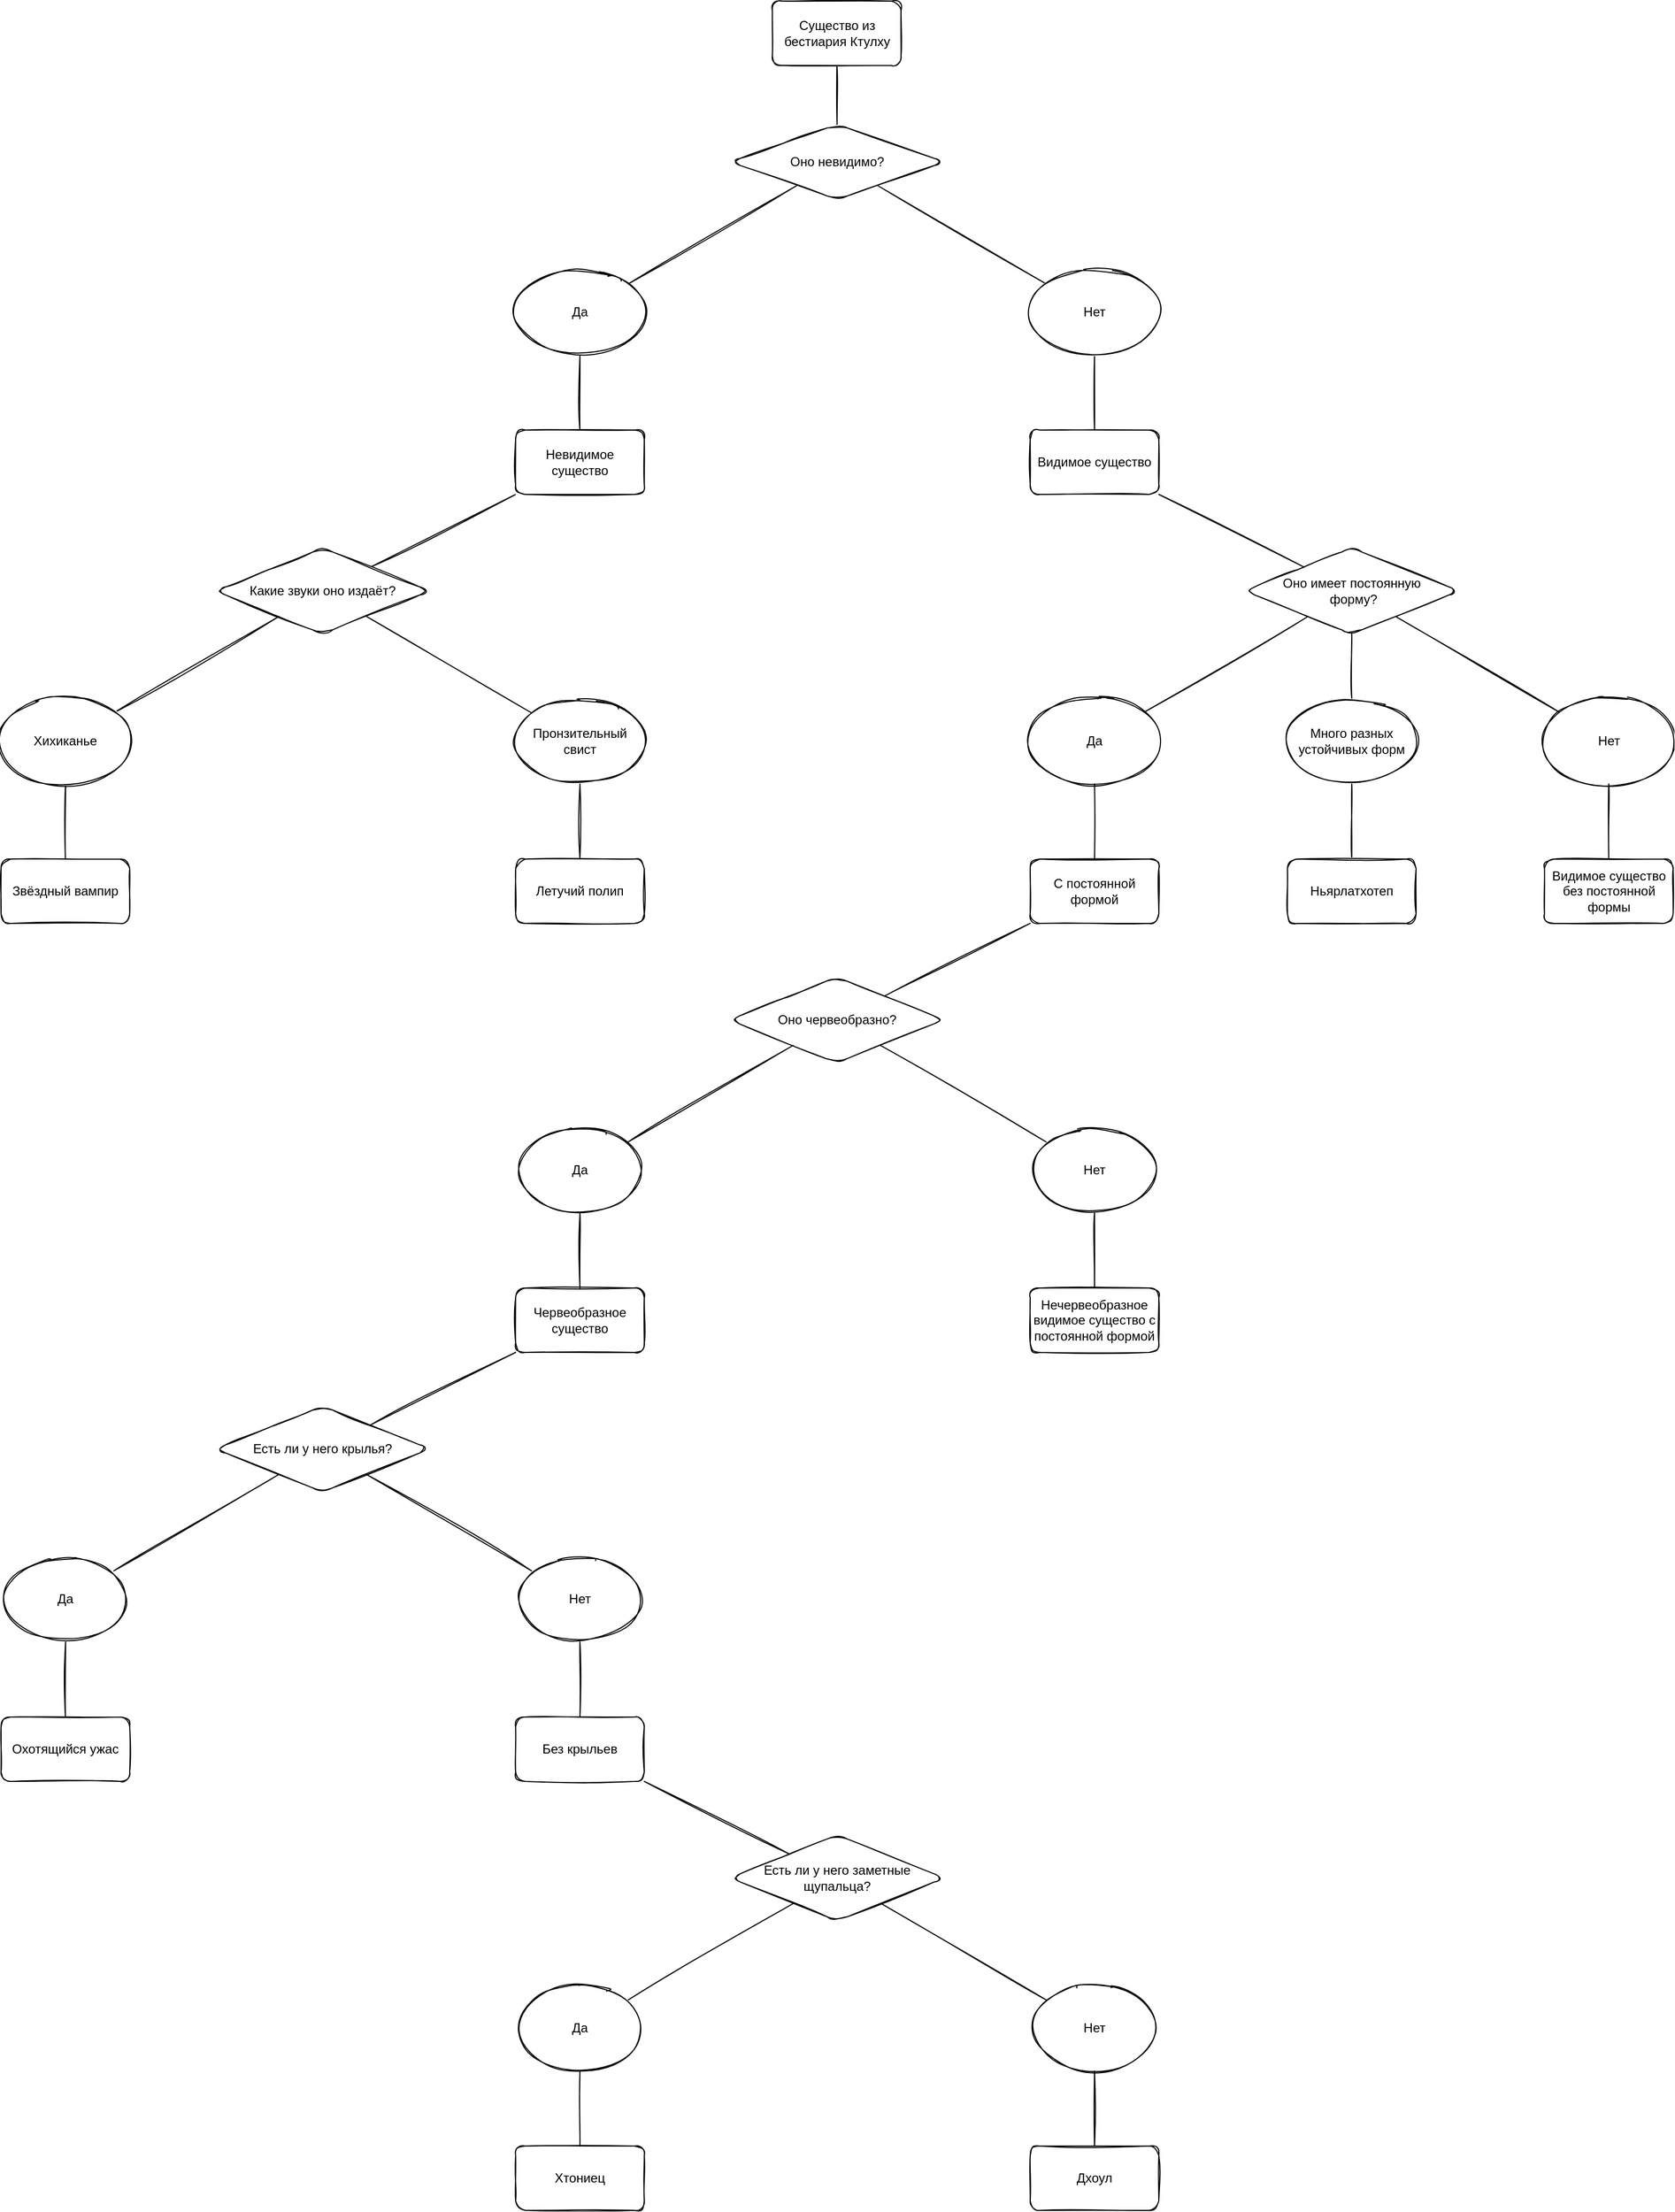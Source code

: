 <mxfile version="13.9.9" type="device" pages="2"><diagram id="ir5N05_NRoXjfCsyOccD" name="ru"><mxGraphModel dx="2377" dy="862" grid="1" gridSize="10" guides="1" tooltips="1" connect="1" arrows="1" fold="1" page="1" pageScale="1" pageWidth="827" pageHeight="1169" math="0" shadow="0"><root><mxCell id="0"/><mxCell id="1" parent="0"/><mxCell id="j6p2XU-6xq6BMw3qKDsm-11" value="" style="orthogonalLoop=1;jettySize=auto;html=1;endArrow=none;endFill=0;jumpSize=6;endSize=6;startSize=6;sketch=1;" parent="1" source="j6p2XU-6xq6BMw3qKDsm-4" target="j6p2XU-6xq6BMw3qKDsm-10" edge="1"><mxGeometry relative="1" as="geometry"/></mxCell><mxCell id="j6p2XU-6xq6BMw3qKDsm-15" value="" style="orthogonalLoop=1;jettySize=auto;html=1;endArrow=none;endFill=0;sketch=1;" parent="1" source="j6p2XU-6xq6BMw3qKDsm-4" target="j6p2XU-6xq6BMw3qKDsm-14" edge="1"><mxGeometry relative="1" as="geometry"/></mxCell><mxCell id="j6p2XU-6xq6BMw3qKDsm-4" value="Оно невидимо?" style="rhombus;whiteSpace=wrap;html=1;rounded=1;sketch=1;" parent="1" vertex="1"><mxGeometry x="360" y="265" width="200" height="70" as="geometry"/></mxCell><mxCell id="j6p2XU-6xq6BMw3qKDsm-19" value="" style="orthogonalLoop=1;jettySize=auto;html=1;endArrow=none;endFill=0;sketch=1;" parent="1" source="I9raI9q_Km32eW95HZxO-4" target="j6p2XU-6xq6BMw3qKDsm-18" edge="1"><mxGeometry relative="1" as="geometry"/></mxCell><mxCell id="j6p2XU-6xq6BMw3qKDsm-10" value="Да" style="ellipse;whiteSpace=wrap;html=1;rounded=1;sketch=1;" parent="1" vertex="1"><mxGeometry x="160" y="400" width="120" height="80" as="geometry"/></mxCell><mxCell id="j6p2XU-6xq6BMw3qKDsm-33" value="" style="orthogonalLoop=1;jettySize=auto;html=1;endArrow=none;endFill=0;sketch=1;" parent="1" source="j6p2XU-6xq6BMw3qKDsm-14" target="I9raI9q_Km32eW95HZxO-5" edge="1"><mxGeometry relative="1" as="geometry"/></mxCell><mxCell id="j6p2XU-6xq6BMw3qKDsm-14" value="Нет" style="ellipse;whiteSpace=wrap;html=1;rounded=1;sketch=1;" parent="1" vertex="1"><mxGeometry x="640" y="400" width="120" height="80" as="geometry"/></mxCell><mxCell id="j6p2XU-6xq6BMw3qKDsm-21" value="" style="orthogonalLoop=1;jettySize=auto;html=1;endArrow=none;endFill=0;sketch=1;" parent="1" source="j6p2XU-6xq6BMw3qKDsm-18" target="j6p2XU-6xq6BMw3qKDsm-20" edge="1"><mxGeometry relative="1" as="geometry"/></mxCell><mxCell id="j6p2XU-6xq6BMw3qKDsm-25" value="" style="orthogonalLoop=1;jettySize=auto;html=1;endArrow=none;endFill=0;sketch=1;" parent="1" source="j6p2XU-6xq6BMw3qKDsm-18" target="j6p2XU-6xq6BMw3qKDsm-24" edge="1"><mxGeometry relative="1" as="geometry"/></mxCell><mxCell id="j6p2XU-6xq6BMw3qKDsm-18" value="Какие звуки оно издаёт?" style="rhombus;whiteSpace=wrap;html=1;rounded=1;sketch=1;" parent="1" vertex="1"><mxGeometry x="-120" y="660" width="200" height="80" as="geometry"/></mxCell><mxCell id="j6p2XU-6xq6BMw3qKDsm-23" value="" style="orthogonalLoop=1;jettySize=auto;html=1;endArrow=none;endFill=0;sketch=1;" parent="1" source="j6p2XU-6xq6BMw3qKDsm-20" target="j6p2XU-6xq6BMw3qKDsm-22" edge="1"><mxGeometry relative="1" as="geometry"/></mxCell><mxCell id="j6p2XU-6xq6BMw3qKDsm-20" value="Хихиканье" style="ellipse;whiteSpace=wrap;html=1;rounded=1;sketch=1;" parent="1" vertex="1"><mxGeometry x="-320" y="800" width="120" height="80" as="geometry"/></mxCell><mxCell id="j6p2XU-6xq6BMw3qKDsm-22" value="Звёздный вампир" style="whiteSpace=wrap;html=1;rounded=1;sketch=1;" parent="1" vertex="1"><mxGeometry x="-320" y="950" width="120" height="60" as="geometry"/></mxCell><mxCell id="j6p2XU-6xq6BMw3qKDsm-27" value="" style="orthogonalLoop=1;jettySize=auto;html=1;endArrow=none;endFill=0;sketch=1;" parent="1" source="j6p2XU-6xq6BMw3qKDsm-24" target="j6p2XU-6xq6BMw3qKDsm-26" edge="1"><mxGeometry relative="1" as="geometry"/></mxCell><mxCell id="j6p2XU-6xq6BMw3qKDsm-24" value="Пронзительный свист" style="ellipse;whiteSpace=wrap;html=1;rounded=1;sketch=1;" parent="1" vertex="1"><mxGeometry x="160" y="800" width="120" height="80" as="geometry"/></mxCell><mxCell id="j6p2XU-6xq6BMw3qKDsm-26" value="Летучий полип" style="whiteSpace=wrap;html=1;rounded=1;sketch=1;" parent="1" vertex="1"><mxGeometry x="160" y="950" width="120" height="60" as="geometry"/></mxCell><mxCell id="j6p2XU-6xq6BMw3qKDsm-35" value="" style="orthogonalLoop=1;jettySize=auto;html=1;endArrow=none;endFill=0;sketch=1;" parent="1" source="j6p2XU-6xq6BMw3qKDsm-32" target="j6p2XU-6xq6BMw3qKDsm-34" edge="1"><mxGeometry relative="1" as="geometry"/></mxCell><mxCell id="j6p2XU-6xq6BMw3qKDsm-38" style="orthogonalLoop=1;jettySize=auto;html=1;endArrow=none;endFill=0;sketch=1;" parent="1" source="j6p2XU-6xq6BMw3qKDsm-32" target="j6p2XU-6xq6BMw3qKDsm-36" edge="1"><mxGeometry relative="1" as="geometry"/></mxCell><mxCell id="j6p2XU-6xq6BMw3qKDsm-39" style="orthogonalLoop=1;jettySize=auto;html=1;endArrow=none;endFill=0;sketch=1;" parent="1" source="j6p2XU-6xq6BMw3qKDsm-32" target="j6p2XU-6xq6BMw3qKDsm-37" edge="1"><mxGeometry relative="1" as="geometry"/></mxCell><mxCell id="j6p2XU-6xq6BMw3qKDsm-32" value="Оно имеет постоянную&lt;br&gt;&amp;nbsp;форму?" style="rhombus;whiteSpace=wrap;html=1;rounded=1;sketch=1;" parent="1" vertex="1"><mxGeometry x="840" y="660" width="200" height="80" as="geometry"/></mxCell><mxCell id="j6p2XU-6xq6BMw3qKDsm-34" value="Да" style="ellipse;whiteSpace=wrap;html=1;rounded=1;sketch=1;" parent="1" vertex="1"><mxGeometry x="640" y="800" width="120" height="80" as="geometry"/></mxCell><mxCell id="j6p2XU-6xq6BMw3qKDsm-36" value="Нет" style="ellipse;whiteSpace=wrap;html=1;rounded=1;sketch=1;" parent="1" vertex="1"><mxGeometry x="1119.75" y="800" width="120" height="80" as="geometry"/></mxCell><mxCell id="j6p2XU-6xq6BMw3qKDsm-42" value="" style="orthogonalLoop=1;jettySize=auto;html=1;endArrow=none;endFill=0;sketch=1;" parent="1" source="j6p2XU-6xq6BMw3qKDsm-37" target="j6p2XU-6xq6BMw3qKDsm-41" edge="1"><mxGeometry relative="1" as="geometry"/></mxCell><mxCell id="j6p2XU-6xq6BMw3qKDsm-37" value="Много разных устойчивых форм" style="ellipse;whiteSpace=wrap;html=1;rounded=1;sketch=1;" parent="1" vertex="1"><mxGeometry x="880" y="800" width="120" height="80" as="geometry"/></mxCell><mxCell id="j6p2XU-6xq6BMw3qKDsm-41" value="Ньярлатхотеп" style="whiteSpace=wrap;html=1;rounded=1;sketch=1;" parent="1" vertex="1"><mxGeometry x="880" y="950" width="120" height="60" as="geometry"/></mxCell><mxCell id="I9raI9q_Km32eW95HZxO-4" value="Невидимое существо" style="whiteSpace=wrap;html=1;rounded=1;sketch=1;" parent="1" vertex="1"><mxGeometry x="160" y="550" width="120" height="60" as="geometry"/></mxCell><mxCell id="I9raI9q_Km32eW95HZxO-5" value="Видимое существо" style="whiteSpace=wrap;html=1;rounded=1;sketch=1;" parent="1" vertex="1"><mxGeometry x="640" y="550" width="120" height="60" as="geometry"/></mxCell><mxCell id="I9raI9q_Km32eW95HZxO-6" value="" style="orthogonalLoop=1;jettySize=auto;html=1;endArrow=none;endFill=0;sketch=1;" parent="1" source="I9raI9q_Km32eW95HZxO-4" target="j6p2XU-6xq6BMw3qKDsm-10" edge="1"><mxGeometry relative="1" as="geometry"><mxPoint x="170" y="590" as="sourcePoint"/><mxPoint x="90" y="590" as="targetPoint"/></mxGeometry></mxCell><mxCell id="I9raI9q_Km32eW95HZxO-7" value="" style="orthogonalLoop=1;jettySize=auto;html=1;endArrow=none;endFill=0;sketch=1;" parent="1" source="I9raI9q_Km32eW95HZxO-5" target="j6p2XU-6xq6BMw3qKDsm-32" edge="1"><mxGeometry relative="1" as="geometry"><mxPoint x="710" y="490" as="sourcePoint"/><mxPoint x="710" y="560" as="targetPoint"/></mxGeometry></mxCell><mxCell id="I9raI9q_Km32eW95HZxO-8" value="Видимое существо без постоянной формы" style="whiteSpace=wrap;html=1;rounded=1;sketch=1;" parent="1" vertex="1"><mxGeometry x="1119.75" y="950" width="120" height="60" as="geometry"/></mxCell><mxCell id="I9raI9q_Km32eW95HZxO-9" value="С постоянной формой" style="whiteSpace=wrap;html=1;rounded=1;sketch=1;" parent="1" vertex="1"><mxGeometry x="640" y="950" width="120" height="60" as="geometry"/></mxCell><mxCell id="I9raI9q_Km32eW95HZxO-10" value="" style="orthogonalLoop=1;jettySize=auto;html=1;endArrow=none;endFill=0;sketch=1;" parent="1" source="j6p2XU-6xq6BMw3qKDsm-36" target="I9raI9q_Km32eW95HZxO-8" edge="1"><mxGeometry relative="1" as="geometry"><mxPoint x="950" y="890" as="sourcePoint"/><mxPoint x="950" y="960" as="targetPoint"/></mxGeometry></mxCell><mxCell id="I9raI9q_Km32eW95HZxO-11" value="" style="orthogonalLoop=1;jettySize=auto;html=1;endArrow=none;endFill=0;sketch=1;" parent="1" source="j6p2XU-6xq6BMw3qKDsm-34" target="I9raI9q_Km32eW95HZxO-9" edge="1"><mxGeometry relative="1" as="geometry"><mxPoint x="710" y="890" as="sourcePoint"/><mxPoint x="710" y="960" as="targetPoint"/></mxGeometry></mxCell><mxCell id="I9raI9q_Km32eW95HZxO-13" value="Оно червеобразно?" style="rhombus;whiteSpace=wrap;html=1;rounded=1;sketch=1;" parent="1" vertex="1"><mxGeometry x="359.5" y="1060" width="200" height="80" as="geometry"/></mxCell><mxCell id="I9raI9q_Km32eW95HZxO-15" value="" style="orthogonalLoop=1;jettySize=auto;html=1;endArrow=none;endFill=0;sketch=1;" parent="1" source="I9raI9q_Km32eW95HZxO-13" target="I9raI9q_Km32eW95HZxO-9" edge="1"><mxGeometry relative="1" as="geometry"><mxPoint x="745.31" y="1066.11" as="sourcePoint"/><mxPoint x="609.754" y="1133.888" as="targetPoint"/></mxGeometry></mxCell><mxCell id="I9raI9q_Km32eW95HZxO-16" value="Нет" style="ellipse;whiteSpace=wrap;html=1;rounded=1;sketch=1;" parent="1" vertex="1"><mxGeometry x="640" y="1200" width="120" height="80" as="geometry"/></mxCell><mxCell id="I9raI9q_Km32eW95HZxO-17" value="Да" style="ellipse;whiteSpace=wrap;html=1;rounded=1;sketch=1;" parent="1" vertex="1"><mxGeometry x="160" y="1200" width="120" height="80" as="geometry"/></mxCell><mxCell id="I9raI9q_Km32eW95HZxO-18" value="" style="orthogonalLoop=1;jettySize=auto;html=1;endArrow=none;endFill=0;sketch=1;" parent="1" source="I9raI9q_Km32eW95HZxO-17" target="I9raI9q_Km32eW95HZxO-13" edge="1"><mxGeometry relative="1" as="geometry"><mxPoint x="634.737" y="1273.877" as="sourcePoint"/><mxPoint x="499.505" y="1206.12" as="targetPoint"/></mxGeometry></mxCell><mxCell id="I9raI9q_Km32eW95HZxO-19" value="" style="orthogonalLoop=1;jettySize=auto;html=1;endArrow=none;endFill=0;sketch=1;" parent="1" source="I9raI9q_Km32eW95HZxO-16" target="I9raI9q_Km32eW95HZxO-13" edge="1"><mxGeometry relative="1" as="geometry"><mxPoint x="453.651" y="1280.001" as="sourcePoint"/><mxPoint x="299.498" y="1190.059" as="targetPoint"/></mxGeometry></mxCell><mxCell id="I9raI9q_Km32eW95HZxO-20" value="Нечервеобразное видимое существо с постоянной формой" style="whiteSpace=wrap;html=1;rounded=1;sketch=1;" parent="1" vertex="1"><mxGeometry x="640" y="1350" width="120" height="60" as="geometry"/></mxCell><mxCell id="I9raI9q_Km32eW95HZxO-21" value="Червеобразное существо" style="whiteSpace=wrap;html=1;rounded=1;sketch=1;" parent="1" vertex="1"><mxGeometry x="160" y="1350" width="120" height="60" as="geometry"/></mxCell><mxCell id="I9raI9q_Km32eW95HZxO-22" value="" style="orthogonalLoop=1;jettySize=auto;html=1;endArrow=none;endFill=0;sketch=1;" parent="1" source="I9raI9q_Km32eW95HZxO-17" target="I9raI9q_Km32eW95HZxO-21" edge="1"><mxGeometry relative="1" as="geometry"><mxPoint x="310" y="1280" as="sourcePoint"/><mxPoint x="310" y="1350" as="targetPoint"/></mxGeometry></mxCell><mxCell id="I9raI9q_Km32eW95HZxO-23" value="" style="orthogonalLoop=1;jettySize=auto;html=1;endArrow=none;endFill=0;sketch=1;" parent="1" source="I9raI9q_Km32eW95HZxO-16" target="I9raI9q_Km32eW95HZxO-20" edge="1"><mxGeometry relative="1" as="geometry"><mxPoint x="230" y="1290" as="sourcePoint"/><mxPoint x="230" y="1360" as="targetPoint"/></mxGeometry></mxCell><mxCell id="I9raI9q_Km32eW95HZxO-24" value="Есть ли у него крылья?" style="rhombus;whiteSpace=wrap;html=1;rounded=1;sketch=1;" parent="1" vertex="1"><mxGeometry x="-120" y="1460" width="200" height="80" as="geometry"/></mxCell><mxCell id="I9raI9q_Km32eW95HZxO-25" value="" style="orthogonalLoop=1;jettySize=auto;html=1;endArrow=none;endFill=0;sketch=1;" parent="1" source="I9raI9q_Km32eW95HZxO-24" target="I9raI9q_Km32eW95HZxO-21" edge="1"><mxGeometry relative="1" as="geometry"><mxPoint x="160.0" y="1539.995" as="sourcePoint"/><mxPoint x="313.802" y="1450.149" as="targetPoint"/></mxGeometry></mxCell><mxCell id="I9raI9q_Km32eW95HZxO-29" value="Да" style="ellipse;whiteSpace=wrap;html=1;rounded=1;sketch=1;" parent="1" vertex="1"><mxGeometry x="-320" y="1600" width="120" height="80" as="geometry"/></mxCell><mxCell id="I9raI9q_Km32eW95HZxO-30" value="" style="orthogonalLoop=1;jettySize=auto;html=1;endArrow=none;endFill=0;sketch=1;" parent="1" source="I9raI9q_Km32eW95HZxO-29" target="I9raI9q_Km32eW95HZxO-24" edge="1"><mxGeometry relative="1" as="geometry"><mxPoint x="-139.996" y="1657.778" as="sourcePoint"/><mxPoint x="-4.44" y="1590" as="targetPoint"/></mxGeometry></mxCell><mxCell id="I9raI9q_Km32eW95HZxO-31" value="Охотящийся ужас" style="whiteSpace=wrap;html=1;rounded=1;sketch=1;" parent="1" vertex="1"><mxGeometry x="-320" y="1750" width="120" height="60" as="geometry"/></mxCell><mxCell id="I9raI9q_Km32eW95HZxO-32" value="" style="orthogonalLoop=1;jettySize=auto;html=1;endArrow=none;endFill=0;sketch=1;" parent="1" source="I9raI9q_Km32eW95HZxO-29" target="I9raI9q_Km32eW95HZxO-31" edge="1"><mxGeometry relative="1" as="geometry"><mxPoint x="-150" y="1700" as="sourcePoint"/><mxPoint x="-150" y="1770" as="targetPoint"/></mxGeometry></mxCell><mxCell id="I9raI9q_Km32eW95HZxO-33" value="Нет" style="ellipse;whiteSpace=wrap;html=1;rounded=1;sketch=1;" parent="1" vertex="1"><mxGeometry x="160" y="1600" width="120" height="80" as="geometry"/></mxCell><mxCell id="I9raI9q_Km32eW95HZxO-34" value="" style="orthogonalLoop=1;jettySize=auto;html=1;endArrow=none;endFill=0;sketch=1;" parent="1" source="I9raI9q_Km32eW95HZxO-33" target="I9raI9q_Km32eW95HZxO-24" edge="1"><mxGeometry relative="1" as="geometry"><mxPoint x="-204.831" y="1623.671" as="sourcePoint"/><mxPoint x="-50.678" y="1533.729" as="targetPoint"/></mxGeometry></mxCell><mxCell id="I9raI9q_Km32eW95HZxO-35" value="Без крыльев" style="whiteSpace=wrap;html=1;rounded=1;sketch=1;" parent="1" vertex="1"><mxGeometry x="160" y="1750" width="120" height="60" as="geometry"/></mxCell><mxCell id="I9raI9q_Km32eW95HZxO-36" value="" style="orthogonalLoop=1;jettySize=auto;html=1;endArrow=none;endFill=0;sketch=1;" parent="1" source="I9raI9q_Km32eW95HZxO-33" target="I9raI9q_Km32eW95HZxO-35" edge="1"><mxGeometry relative="1" as="geometry"><mxPoint x="90" y="1684" as="sourcePoint"/><mxPoint x="90" y="1754" as="targetPoint"/></mxGeometry></mxCell><mxCell id="I9raI9q_Km32eW95HZxO-37" value="Есть ли у него заметные щупальца?" style="rhombus;whiteSpace=wrap;html=1;rounded=1;sketch=1;" parent="1" vertex="1"><mxGeometry x="360" y="1860" width="200" height="80" as="geometry"/></mxCell><mxCell id="I9raI9q_Km32eW95HZxO-38" value="" style="orthogonalLoop=1;jettySize=auto;html=1;endArrow=none;endFill=0;sketch=1;" parent="1" source="I9raI9q_Km32eW95HZxO-37" target="I9raI9q_Km32eW95HZxO-35" edge="1"><mxGeometry relative="1" as="geometry"><mxPoint x="484.151" y="1799.941" as="sourcePoint"/><mxPoint x="329.998" y="1709.999" as="targetPoint"/></mxGeometry></mxCell><mxCell id="I9raI9q_Km32eW95HZxO-39" value="Нет" style="ellipse;whiteSpace=wrap;html=1;rounded=1;sketch=1;" parent="1" vertex="1"><mxGeometry x="640" y="2000" width="120" height="80" as="geometry"/></mxCell><mxCell id="I9raI9q_Km32eW95HZxO-40" value="Да" style="ellipse;whiteSpace=wrap;html=1;rounded=1;sketch=1;" parent="1" vertex="1"><mxGeometry x="160" y="2000" width="120" height="80" as="geometry"/></mxCell><mxCell id="I9raI9q_Km32eW95HZxO-41" value="" style="orthogonalLoop=1;jettySize=auto;html=1;endArrow=none;endFill=0;sketch=1;" parent="1" source="I9raI9q_Km32eW95HZxO-40" target="I9raI9q_Km32eW95HZxO-37" edge="1"><mxGeometry relative="1" as="geometry"><mxPoint x="527.776" y="2107.778" as="sourcePoint"/><mxPoint x="392.22" y="2040" as="targetPoint"/></mxGeometry></mxCell><mxCell id="I9raI9q_Km32eW95HZxO-42" value="" style="orthogonalLoop=1;jettySize=auto;html=1;endArrow=none;endFill=0;sketch=1;" parent="1" source="I9raI9q_Km32eW95HZxO-39" target="I9raI9q_Km32eW95HZxO-37" edge="1"><mxGeometry relative="1" as="geometry"><mxPoint x="379.999" y="2069.941" as="sourcePoint"/><mxPoint x="534.152" y="1979.999" as="targetPoint"/></mxGeometry></mxCell><mxCell id="I9raI9q_Km32eW95HZxO-43" value="Дхоул" style="whiteSpace=wrap;html=1;rounded=1;sketch=1;" parent="1" vertex="1"><mxGeometry x="640" y="2150" width="120" height="60" as="geometry"/></mxCell><mxCell id="I9raI9q_Km32eW95HZxO-44" value="Хтониец" style="whiteSpace=wrap;html=1;rounded=1;sketch=1;" parent="1" vertex="1"><mxGeometry x="160" y="2150" width="120" height="60" as="geometry"/></mxCell><mxCell id="I9raI9q_Km32eW95HZxO-45" value="" style="orthogonalLoop=1;jettySize=auto;html=1;endArrow=none;endFill=0;sketch=1;" parent="1" source="I9raI9q_Km32eW95HZxO-44" target="I9raI9q_Km32eW95HZxO-40" edge="1"><mxGeometry relative="1" as="geometry"><mxPoint x="230" y="1690" as="sourcePoint"/><mxPoint x="230" y="1760" as="targetPoint"/></mxGeometry></mxCell><mxCell id="I9raI9q_Km32eW95HZxO-46" value="" style="orthogonalLoop=1;jettySize=auto;html=1;endArrow=none;endFill=0;sketch=1;" parent="1" source="I9raI9q_Km32eW95HZxO-43" target="I9raI9q_Km32eW95HZxO-39" edge="1"><mxGeometry relative="1" as="geometry"><mxPoint x="230" y="2160" as="sourcePoint"/><mxPoint x="230" y="2090" as="targetPoint"/></mxGeometry></mxCell><mxCell id="I9raI9q_Km32eW95HZxO-47" value="Существо из бестиария Ктулху" style="whiteSpace=wrap;html=1;rounded=1;sketch=1;" parent="1" vertex="1"><mxGeometry x="399.5" y="150" width="120" height="60" as="geometry"/></mxCell><mxCell id="I9raI9q_Km32eW95HZxO-48" value="" style="orthogonalLoop=1;jettySize=auto;html=1;endArrow=none;endFill=0;sketch=1;" parent="1" source="I9raI9q_Km32eW95HZxO-47" target="j6p2XU-6xq6BMw3qKDsm-4" edge="1"><mxGeometry relative="1" as="geometry"><mxPoint x="600" y="220" as="sourcePoint"/><mxPoint x="600" y="290" as="targetPoint"/></mxGeometry></mxCell></root></mxGraphModel></diagram><diagram id="twP8aF8nQqeI5Clkd9JC" name="en"><mxGraphModel dx="2713" dy="878" grid="1" gridSize="10" guides="1" tooltips="1" connect="1" arrows="1" fold="1" page="1" pageScale="1" pageWidth="827" pageHeight="1169" math="0" shadow="0"><root><mxCell id="84buYgi-PqZAjvlwsR8Z-0"/><mxCell id="84buYgi-PqZAjvlwsR8Z-1" parent="84buYgi-PqZAjvlwsR8Z-0"/><mxCell id="xtwIQrWD_YRBpJMYB0Ow-65" value="" style="orthogonalLoop=1;jettySize=auto;html=1;endArrow=none;endFill=0;jumpSize=6;endSize=6;startSize=6;sketch=1;" parent="84buYgi-PqZAjvlwsR8Z-1" source="xtwIQrWD_YRBpJMYB0Ow-67" target="xtwIQrWD_YRBpJMYB0Ow-69" edge="1"><mxGeometry relative="1" as="geometry"/></mxCell><mxCell id="xtwIQrWD_YRBpJMYB0Ow-66" value="" style="orthogonalLoop=1;jettySize=auto;html=1;endArrow=none;endFill=0;sketch=1;" parent="84buYgi-PqZAjvlwsR8Z-1" source="xtwIQrWD_YRBpJMYB0Ow-67" target="xtwIQrWD_YRBpJMYB0Ow-71" edge="1"><mxGeometry relative="1" as="geometry"/></mxCell><mxCell id="xtwIQrWD_YRBpJMYB0Ow-67" value="invisible?" style="rhombus;whiteSpace=wrap;html=1;rounded=1;sketch=1;" parent="84buYgi-PqZAjvlwsR8Z-1" vertex="1"><mxGeometry x="370" y="275" width="200" height="70" as="geometry"/></mxCell><mxCell id="xtwIQrWD_YRBpJMYB0Ow-68" value="" style="orthogonalLoop=1;jettySize=auto;html=1;endArrow=none;endFill=0;sketch=1;" parent="84buYgi-PqZAjvlwsR8Z-1" source="xtwIQrWD_YRBpJMYB0Ow-90" target="xtwIQrWD_YRBpJMYB0Ow-74" edge="1"><mxGeometry relative="1" as="geometry"/></mxCell><mxCell id="xtwIQrWD_YRBpJMYB0Ow-69" value="yes" style="ellipse;whiteSpace=wrap;html=1;rounded=1;sketch=1;" parent="84buYgi-PqZAjvlwsR8Z-1" vertex="1"><mxGeometry x="170" y="410" width="120" height="80" as="geometry"/></mxCell><mxCell id="xtwIQrWD_YRBpJMYB0Ow-70" value="" style="orthogonalLoop=1;jettySize=auto;html=1;endArrow=none;endFill=0;sketch=1;" parent="84buYgi-PqZAjvlwsR8Z-1" source="xtwIQrWD_YRBpJMYB0Ow-71" target="xtwIQrWD_YRBpJMYB0Ow-91" edge="1"><mxGeometry relative="1" as="geometry"/></mxCell><mxCell id="xtwIQrWD_YRBpJMYB0Ow-71" value="no" style="ellipse;whiteSpace=wrap;html=1;rounded=1;sketch=1;" parent="84buYgi-PqZAjvlwsR8Z-1" vertex="1"><mxGeometry x="650" y="410" width="120" height="80" as="geometry"/></mxCell><mxCell id="xtwIQrWD_YRBpJMYB0Ow-72" value="" style="orthogonalLoop=1;jettySize=auto;html=1;endArrow=none;endFill=0;sketch=1;" parent="84buYgi-PqZAjvlwsR8Z-1" source="xtwIQrWD_YRBpJMYB0Ow-74" target="xtwIQrWD_YRBpJMYB0Ow-76" edge="1"><mxGeometry relative="1" as="geometry"/></mxCell><mxCell id="xtwIQrWD_YRBpJMYB0Ow-73" value="" style="orthogonalLoop=1;jettySize=auto;html=1;endArrow=none;endFill=0;sketch=1;" parent="84buYgi-PqZAjvlwsR8Z-1" source="xtwIQrWD_YRBpJMYB0Ow-74" target="xtwIQrWD_YRBpJMYB0Ow-79" edge="1"><mxGeometry relative="1" as="geometry"/></mxCell><mxCell id="xtwIQrWD_YRBpJMYB0Ow-74" value="what kind of sound&lt;br&gt;does it make?" style="rhombus;whiteSpace=wrap;html=1;rounded=1;sketch=1;" parent="84buYgi-PqZAjvlwsR8Z-1" vertex="1"><mxGeometry x="-110" y="670" width="200" height="80" as="geometry"/></mxCell><mxCell id="xtwIQrWD_YRBpJMYB0Ow-75" value="" style="orthogonalLoop=1;jettySize=auto;html=1;endArrow=none;endFill=0;sketch=1;" parent="84buYgi-PqZAjvlwsR8Z-1" source="xtwIQrWD_YRBpJMYB0Ow-76" target="xtwIQrWD_YRBpJMYB0Ow-77" edge="1"><mxGeometry relative="1" as="geometry"/></mxCell><mxCell id="xtwIQrWD_YRBpJMYB0Ow-76" value="chuckle" style="ellipse;whiteSpace=wrap;html=1;rounded=1;sketch=1;" parent="84buYgi-PqZAjvlwsR8Z-1" vertex="1"><mxGeometry x="-310" y="810" width="120" height="80" as="geometry"/></mxCell><mxCell id="xtwIQrWD_YRBpJMYB0Ow-77" value="Star Vampire" style="whiteSpace=wrap;html=1;rounded=1;sketch=1;" parent="84buYgi-PqZAjvlwsR8Z-1" vertex="1"><mxGeometry x="-310" y="960" width="120" height="60" as="geometry"/></mxCell><mxCell id="xtwIQrWD_YRBpJMYB0Ow-78" value="" style="orthogonalLoop=1;jettySize=auto;html=1;endArrow=none;endFill=0;sketch=1;" parent="84buYgi-PqZAjvlwsR8Z-1" source="xtwIQrWD_YRBpJMYB0Ow-79" target="xtwIQrWD_YRBpJMYB0Ow-80" edge="1"><mxGeometry relative="1" as="geometry"/></mxCell><mxCell id="xtwIQrWD_YRBpJMYB0Ow-79" value="high-pitched&lt;br&gt;whistling" style="ellipse;whiteSpace=wrap;html=1;rounded=1;sketch=1;" parent="84buYgi-PqZAjvlwsR8Z-1" vertex="1"><mxGeometry x="170" y="810" width="120" height="80" as="geometry"/></mxCell><mxCell id="xtwIQrWD_YRBpJMYB0Ow-80" value="Flying Polyp" style="whiteSpace=wrap;html=1;rounded=1;sketch=1;" parent="84buYgi-PqZAjvlwsR8Z-1" vertex="1"><mxGeometry x="170" y="960" width="120" height="60" as="geometry"/></mxCell><mxCell id="xtwIQrWD_YRBpJMYB0Ow-81" value="" style="orthogonalLoop=1;jettySize=auto;html=1;endArrow=none;endFill=0;sketch=1;" parent="84buYgi-PqZAjvlwsR8Z-1" source="xtwIQrWD_YRBpJMYB0Ow-84" target="xtwIQrWD_YRBpJMYB0Ow-85" edge="1"><mxGeometry relative="1" as="geometry"/></mxCell><mxCell id="xtwIQrWD_YRBpJMYB0Ow-82" style="orthogonalLoop=1;jettySize=auto;html=1;endArrow=none;endFill=0;sketch=1;" parent="84buYgi-PqZAjvlwsR8Z-1" source="xtwIQrWD_YRBpJMYB0Ow-84" target="xtwIQrWD_YRBpJMYB0Ow-86" edge="1"><mxGeometry relative="1" as="geometry"/></mxCell><mxCell id="xtwIQrWD_YRBpJMYB0Ow-83" style="orthogonalLoop=1;jettySize=auto;html=1;endArrow=none;endFill=0;sketch=1;" parent="84buYgi-PqZAjvlwsR8Z-1" source="xtwIQrWD_YRBpJMYB0Ow-84" target="xtwIQrWD_YRBpJMYB0Ow-88" edge="1"><mxGeometry relative="1" as="geometry"/></mxCell><mxCell id="xtwIQrWD_YRBpJMYB0Ow-84" value="has&lt;br&gt;a permanent form?" style="rhombus;whiteSpace=wrap;html=1;rounded=1;sketch=1;" parent="84buYgi-PqZAjvlwsR8Z-1" vertex="1"><mxGeometry x="850" y="670" width="200" height="80" as="geometry"/></mxCell><mxCell id="xtwIQrWD_YRBpJMYB0Ow-85" value="yes" style="ellipse;whiteSpace=wrap;html=1;rounded=1;sketch=1;" parent="84buYgi-PqZAjvlwsR8Z-1" vertex="1"><mxGeometry x="650" y="810" width="120" height="80" as="geometry"/></mxCell><mxCell id="xtwIQrWD_YRBpJMYB0Ow-86" value="no" style="ellipse;whiteSpace=wrap;html=1;rounded=1;sketch=1;" parent="84buYgi-PqZAjvlwsR8Z-1" vertex="1"><mxGeometry x="1129.75" y="810" width="120" height="80" as="geometry"/></mxCell><mxCell id="xtwIQrWD_YRBpJMYB0Ow-87" value="" style="orthogonalLoop=1;jettySize=auto;html=1;endArrow=none;endFill=0;sketch=1;" parent="84buYgi-PqZAjvlwsR8Z-1" source="xtwIQrWD_YRBpJMYB0Ow-88" target="xtwIQrWD_YRBpJMYB0Ow-89" edge="1"><mxGeometry relative="1" as="geometry"/></mxCell><mxCell id="xtwIQrWD_YRBpJMYB0Ow-88" value="variety of stable&lt;br&gt;forms" style="ellipse;whiteSpace=wrap;html=1;rounded=1;sketch=1;" parent="84buYgi-PqZAjvlwsR8Z-1" vertex="1"><mxGeometry x="890" y="810" width="120" height="80" as="geometry"/></mxCell><mxCell id="xtwIQrWD_YRBpJMYB0Ow-89" value="Nyarlathotep" style="whiteSpace=wrap;html=1;rounded=1;sketch=1;" parent="84buYgi-PqZAjvlwsR8Z-1" vertex="1"><mxGeometry x="890" y="960" width="120" height="60" as="geometry"/></mxCell><mxCell id="xtwIQrWD_YRBpJMYB0Ow-90" value="invisible creature" style="whiteSpace=wrap;html=1;rounded=1;sketch=1;" parent="84buYgi-PqZAjvlwsR8Z-1" vertex="1"><mxGeometry x="170" y="560" width="120" height="60" as="geometry"/></mxCell><mxCell id="xtwIQrWD_YRBpJMYB0Ow-91" value="visible creature" style="whiteSpace=wrap;html=1;rounded=1;sketch=1;" parent="84buYgi-PqZAjvlwsR8Z-1" vertex="1"><mxGeometry x="650" y="560" width="120" height="60" as="geometry"/></mxCell><mxCell id="xtwIQrWD_YRBpJMYB0Ow-92" value="" style="orthogonalLoop=1;jettySize=auto;html=1;endArrow=none;endFill=0;sketch=1;" parent="84buYgi-PqZAjvlwsR8Z-1" source="xtwIQrWD_YRBpJMYB0Ow-90" target="xtwIQrWD_YRBpJMYB0Ow-69" edge="1"><mxGeometry relative="1" as="geometry"><mxPoint x="180" y="600" as="sourcePoint"/><mxPoint x="100" y="600" as="targetPoint"/></mxGeometry></mxCell><mxCell id="xtwIQrWD_YRBpJMYB0Ow-93" value="" style="orthogonalLoop=1;jettySize=auto;html=1;endArrow=none;endFill=0;sketch=1;" parent="84buYgi-PqZAjvlwsR8Z-1" source="xtwIQrWD_YRBpJMYB0Ow-91" target="xtwIQrWD_YRBpJMYB0Ow-84" edge="1"><mxGeometry relative="1" as="geometry"><mxPoint x="720" y="500" as="sourcePoint"/><mxPoint x="720" y="570" as="targetPoint"/></mxGeometry></mxCell><mxCell id="xtwIQrWD_YRBpJMYB0Ow-94" value="visible creature without a permanent form" style="whiteSpace=wrap;html=1;rounded=1;sketch=1;" parent="84buYgi-PqZAjvlwsR8Z-1" vertex="1"><mxGeometry x="1129.75" y="960" width="120" height="60" as="geometry"/></mxCell><mxCell id="xtwIQrWD_YRBpJMYB0Ow-95" value="with a permanent form" style="whiteSpace=wrap;html=1;rounded=1;sketch=1;" parent="84buYgi-PqZAjvlwsR8Z-1" vertex="1"><mxGeometry x="650" y="960" width="120" height="60" as="geometry"/></mxCell><mxCell id="xtwIQrWD_YRBpJMYB0Ow-96" value="" style="orthogonalLoop=1;jettySize=auto;html=1;endArrow=none;endFill=0;sketch=1;" parent="84buYgi-PqZAjvlwsR8Z-1" source="xtwIQrWD_YRBpJMYB0Ow-86" target="xtwIQrWD_YRBpJMYB0Ow-94" edge="1"><mxGeometry relative="1" as="geometry"><mxPoint x="960" y="900" as="sourcePoint"/><mxPoint x="960" y="970" as="targetPoint"/></mxGeometry></mxCell><mxCell id="xtwIQrWD_YRBpJMYB0Ow-97" value="" style="orthogonalLoop=1;jettySize=auto;html=1;endArrow=none;endFill=0;sketch=1;" parent="84buYgi-PqZAjvlwsR8Z-1" source="xtwIQrWD_YRBpJMYB0Ow-85" target="xtwIQrWD_YRBpJMYB0Ow-95" edge="1"><mxGeometry relative="1" as="geometry"><mxPoint x="720" y="900" as="sourcePoint"/><mxPoint x="720" y="970" as="targetPoint"/></mxGeometry></mxCell><mxCell id="xtwIQrWD_YRBpJMYB0Ow-98" value="worm-like?" style="rhombus;whiteSpace=wrap;html=1;rounded=1;sketch=1;" parent="84buYgi-PqZAjvlwsR8Z-1" vertex="1"><mxGeometry x="369.5" y="1070" width="200" height="80" as="geometry"/></mxCell><mxCell id="xtwIQrWD_YRBpJMYB0Ow-99" value="" style="orthogonalLoop=1;jettySize=auto;html=1;endArrow=none;endFill=0;sketch=1;" parent="84buYgi-PqZAjvlwsR8Z-1" source="xtwIQrWD_YRBpJMYB0Ow-98" target="xtwIQrWD_YRBpJMYB0Ow-95" edge="1"><mxGeometry relative="1" as="geometry"><mxPoint x="755.31" y="1076.11" as="sourcePoint"/><mxPoint x="619.754" y="1143.888" as="targetPoint"/></mxGeometry></mxCell><mxCell id="xtwIQrWD_YRBpJMYB0Ow-100" value="no" style="ellipse;whiteSpace=wrap;html=1;rounded=1;sketch=1;" parent="84buYgi-PqZAjvlwsR8Z-1" vertex="1"><mxGeometry x="650" y="1210" width="120" height="80" as="geometry"/></mxCell><mxCell id="xtwIQrWD_YRBpJMYB0Ow-101" value="yes" style="ellipse;whiteSpace=wrap;html=1;rounded=1;sketch=1;" parent="84buYgi-PqZAjvlwsR8Z-1" vertex="1"><mxGeometry x="170" y="1210" width="120" height="80" as="geometry"/></mxCell><mxCell id="xtwIQrWD_YRBpJMYB0Ow-102" value="" style="orthogonalLoop=1;jettySize=auto;html=1;endArrow=none;endFill=0;sketch=1;" parent="84buYgi-PqZAjvlwsR8Z-1" source="xtwIQrWD_YRBpJMYB0Ow-101" target="xtwIQrWD_YRBpJMYB0Ow-98" edge="1"><mxGeometry relative="1" as="geometry"><mxPoint x="644.737" y="1283.877" as="sourcePoint"/><mxPoint x="509.505" y="1216.12" as="targetPoint"/></mxGeometry></mxCell><mxCell id="xtwIQrWD_YRBpJMYB0Ow-103" value="" style="orthogonalLoop=1;jettySize=auto;html=1;endArrow=none;endFill=0;sketch=1;" parent="84buYgi-PqZAjvlwsR8Z-1" source="xtwIQrWD_YRBpJMYB0Ow-100" target="xtwIQrWD_YRBpJMYB0Ow-98" edge="1"><mxGeometry relative="1" as="geometry"><mxPoint x="463.651" y="1290.001" as="sourcePoint"/><mxPoint x="309.498" y="1200.059" as="targetPoint"/></mxGeometry></mxCell><mxCell id="xtwIQrWD_YRBpJMYB0Ow-104" value="not worm-like visible creature withe a permanent form" style="whiteSpace=wrap;html=1;rounded=1;sketch=1;" parent="84buYgi-PqZAjvlwsR8Z-1" vertex="1"><mxGeometry x="650" y="1360" width="120" height="60" as="geometry"/></mxCell><mxCell id="xtwIQrWD_YRBpJMYB0Ow-105" value="worm-like creature" style="whiteSpace=wrap;html=1;rounded=1;sketch=1;" parent="84buYgi-PqZAjvlwsR8Z-1" vertex="1"><mxGeometry x="170" y="1360" width="120" height="60" as="geometry"/></mxCell><mxCell id="xtwIQrWD_YRBpJMYB0Ow-106" value="" style="orthogonalLoop=1;jettySize=auto;html=1;endArrow=none;endFill=0;sketch=1;" parent="84buYgi-PqZAjvlwsR8Z-1" source="xtwIQrWD_YRBpJMYB0Ow-101" target="xtwIQrWD_YRBpJMYB0Ow-105" edge="1"><mxGeometry relative="1" as="geometry"><mxPoint x="320" y="1290" as="sourcePoint"/><mxPoint x="320" y="1360" as="targetPoint"/></mxGeometry></mxCell><mxCell id="xtwIQrWD_YRBpJMYB0Ow-107" value="" style="orthogonalLoop=1;jettySize=auto;html=1;endArrow=none;endFill=0;sketch=1;" parent="84buYgi-PqZAjvlwsR8Z-1" source="xtwIQrWD_YRBpJMYB0Ow-100" target="xtwIQrWD_YRBpJMYB0Ow-104" edge="1"><mxGeometry relative="1" as="geometry"><mxPoint x="240" y="1300" as="sourcePoint"/><mxPoint x="240" y="1370" as="targetPoint"/></mxGeometry></mxCell><mxCell id="xtwIQrWD_YRBpJMYB0Ow-108" value="has wings?" style="rhombus;whiteSpace=wrap;html=1;rounded=1;sketch=1;" parent="84buYgi-PqZAjvlwsR8Z-1" vertex="1"><mxGeometry x="-110" y="1470" width="200" height="80" as="geometry"/></mxCell><mxCell id="xtwIQrWD_YRBpJMYB0Ow-109" value="" style="orthogonalLoop=1;jettySize=auto;html=1;endArrow=none;endFill=0;sketch=1;" parent="84buYgi-PqZAjvlwsR8Z-1" source="xtwIQrWD_YRBpJMYB0Ow-108" target="xtwIQrWD_YRBpJMYB0Ow-105" edge="1"><mxGeometry relative="1" as="geometry"><mxPoint x="170.0" y="1549.995" as="sourcePoint"/><mxPoint x="323.802" y="1460.149" as="targetPoint"/></mxGeometry></mxCell><mxCell id="xtwIQrWD_YRBpJMYB0Ow-110" value="yes" style="ellipse;whiteSpace=wrap;html=1;rounded=1;sketch=1;" parent="84buYgi-PqZAjvlwsR8Z-1" vertex="1"><mxGeometry x="-310" y="1610" width="120" height="80" as="geometry"/></mxCell><mxCell id="xtwIQrWD_YRBpJMYB0Ow-111" value="" style="orthogonalLoop=1;jettySize=auto;html=1;endArrow=none;endFill=0;sketch=1;" parent="84buYgi-PqZAjvlwsR8Z-1" source="xtwIQrWD_YRBpJMYB0Ow-110" target="xtwIQrWD_YRBpJMYB0Ow-108" edge="1"><mxGeometry relative="1" as="geometry"><mxPoint x="-129.996" y="1667.778" as="sourcePoint"/><mxPoint x="5.56" y="1600" as="targetPoint"/></mxGeometry></mxCell><mxCell id="xtwIQrWD_YRBpJMYB0Ow-112" value="&lt;div style=&quot;text-align: left&quot;&gt;&lt;font color=&quot;#4d5156&quot; face=&quot;arial, sans-serif&quot; size=&quot;1&quot;&gt;&lt;span style=&quot;background-color: rgb(255 , 255 , 255) ; font-size: 12px&quot;&gt;Hunting Horror&lt;/span&gt;&lt;/font&gt;&lt;/div&gt;" style="whiteSpace=wrap;html=1;rounded=1;sketch=1;" parent="84buYgi-PqZAjvlwsR8Z-1" vertex="1"><mxGeometry x="-310" y="1760" width="120" height="60" as="geometry"/></mxCell><mxCell id="xtwIQrWD_YRBpJMYB0Ow-113" value="" style="orthogonalLoop=1;jettySize=auto;html=1;endArrow=none;endFill=0;sketch=1;" parent="84buYgi-PqZAjvlwsR8Z-1" source="xtwIQrWD_YRBpJMYB0Ow-110" target="xtwIQrWD_YRBpJMYB0Ow-112" edge="1"><mxGeometry relative="1" as="geometry"><mxPoint x="-140" y="1710" as="sourcePoint"/><mxPoint x="-140" y="1780" as="targetPoint"/></mxGeometry></mxCell><mxCell id="xtwIQrWD_YRBpJMYB0Ow-114" value="no" style="ellipse;whiteSpace=wrap;html=1;rounded=1;sketch=1;" parent="84buYgi-PqZAjvlwsR8Z-1" vertex="1"><mxGeometry x="170" y="1610" width="120" height="80" as="geometry"/></mxCell><mxCell id="xtwIQrWD_YRBpJMYB0Ow-115" value="" style="orthogonalLoop=1;jettySize=auto;html=1;endArrow=none;endFill=0;sketch=1;" parent="84buYgi-PqZAjvlwsR8Z-1" source="xtwIQrWD_YRBpJMYB0Ow-114" target="xtwIQrWD_YRBpJMYB0Ow-108" edge="1"><mxGeometry relative="1" as="geometry"><mxPoint x="-194.831" y="1633.671" as="sourcePoint"/><mxPoint x="-40.678" y="1543.729" as="targetPoint"/></mxGeometry></mxCell><mxCell id="xtwIQrWD_YRBpJMYB0Ow-116" value="without wings" style="whiteSpace=wrap;html=1;rounded=1;sketch=1;" parent="84buYgi-PqZAjvlwsR8Z-1" vertex="1"><mxGeometry x="170" y="1760" width="120" height="60" as="geometry"/></mxCell><mxCell id="xtwIQrWD_YRBpJMYB0Ow-117" value="" style="orthogonalLoop=1;jettySize=auto;html=1;endArrow=none;endFill=0;sketch=1;" parent="84buYgi-PqZAjvlwsR8Z-1" source="xtwIQrWD_YRBpJMYB0Ow-114" target="xtwIQrWD_YRBpJMYB0Ow-116" edge="1"><mxGeometry relative="1" as="geometry"><mxPoint x="100" y="1694" as="sourcePoint"/><mxPoint x="100" y="1764" as="targetPoint"/></mxGeometry></mxCell><mxCell id="xtwIQrWD_YRBpJMYB0Ow-118" value="has&amp;nbsp;perceptible tentacles?" style="rhombus;whiteSpace=wrap;html=1;rounded=1;sketch=1;" parent="84buYgi-PqZAjvlwsR8Z-1" vertex="1"><mxGeometry x="370" y="1870" width="200" height="80" as="geometry"/></mxCell><mxCell id="xtwIQrWD_YRBpJMYB0Ow-119" value="" style="orthogonalLoop=1;jettySize=auto;html=1;endArrow=none;endFill=0;sketch=1;" parent="84buYgi-PqZAjvlwsR8Z-1" source="xtwIQrWD_YRBpJMYB0Ow-118" target="xtwIQrWD_YRBpJMYB0Ow-116" edge="1"><mxGeometry relative="1" as="geometry"><mxPoint x="494.151" y="1809.941" as="sourcePoint"/><mxPoint x="339.998" y="1719.999" as="targetPoint"/></mxGeometry></mxCell><mxCell id="xtwIQrWD_YRBpJMYB0Ow-120" value="no" style="ellipse;whiteSpace=wrap;html=1;rounded=1;sketch=1;" parent="84buYgi-PqZAjvlwsR8Z-1" vertex="1"><mxGeometry x="650" y="2010" width="120" height="80" as="geometry"/></mxCell><mxCell id="xtwIQrWD_YRBpJMYB0Ow-121" value="yes" style="ellipse;whiteSpace=wrap;html=1;rounded=1;sketch=1;" parent="84buYgi-PqZAjvlwsR8Z-1" vertex="1"><mxGeometry x="170" y="2010" width="120" height="80" as="geometry"/></mxCell><mxCell id="xtwIQrWD_YRBpJMYB0Ow-122" value="" style="orthogonalLoop=1;jettySize=auto;html=1;endArrow=none;endFill=0;sketch=1;" parent="84buYgi-PqZAjvlwsR8Z-1" source="xtwIQrWD_YRBpJMYB0Ow-121" target="xtwIQrWD_YRBpJMYB0Ow-118" edge="1"><mxGeometry relative="1" as="geometry"><mxPoint x="537.776" y="2117.778" as="sourcePoint"/><mxPoint x="402.22" y="2050" as="targetPoint"/></mxGeometry></mxCell><mxCell id="xtwIQrWD_YRBpJMYB0Ow-123" value="" style="orthogonalLoop=1;jettySize=auto;html=1;endArrow=none;endFill=0;sketch=1;" parent="84buYgi-PqZAjvlwsR8Z-1" source="xtwIQrWD_YRBpJMYB0Ow-120" target="xtwIQrWD_YRBpJMYB0Ow-118" edge="1"><mxGeometry relative="1" as="geometry"><mxPoint x="389.999" y="2079.941" as="sourcePoint"/><mxPoint x="544.152" y="1989.999" as="targetPoint"/></mxGeometry></mxCell><mxCell id="xtwIQrWD_YRBpJMYB0Ow-124" value="Dhole" style="whiteSpace=wrap;html=1;rounded=1;sketch=1;" parent="84buYgi-PqZAjvlwsR8Z-1" vertex="1"><mxGeometry x="650" y="2160" width="120" height="60" as="geometry"/></mxCell><mxCell id="xtwIQrWD_YRBpJMYB0Ow-125" value="Chthonian" style="whiteSpace=wrap;html=1;rounded=1;sketch=1;" parent="84buYgi-PqZAjvlwsR8Z-1" vertex="1"><mxGeometry x="170" y="2160" width="120" height="60" as="geometry"/></mxCell><mxCell id="xtwIQrWD_YRBpJMYB0Ow-126" value="" style="orthogonalLoop=1;jettySize=auto;html=1;endArrow=none;endFill=0;sketch=1;" parent="84buYgi-PqZAjvlwsR8Z-1" source="xtwIQrWD_YRBpJMYB0Ow-125" target="xtwIQrWD_YRBpJMYB0Ow-121" edge="1"><mxGeometry relative="1" as="geometry"><mxPoint x="240" y="1700" as="sourcePoint"/><mxPoint x="240" y="1770" as="targetPoint"/></mxGeometry></mxCell><mxCell id="xtwIQrWD_YRBpJMYB0Ow-127" value="" style="orthogonalLoop=1;jettySize=auto;html=1;endArrow=none;endFill=0;sketch=1;" parent="84buYgi-PqZAjvlwsR8Z-1" source="xtwIQrWD_YRBpJMYB0Ow-124" target="xtwIQrWD_YRBpJMYB0Ow-120" edge="1"><mxGeometry relative="1" as="geometry"><mxPoint x="240" y="2170" as="sourcePoint"/><mxPoint x="240" y="2100" as="targetPoint"/></mxGeometry></mxCell><mxCell id="xtwIQrWD_YRBpJMYB0Ow-128" value="creature from Cthulhu&amp;nbsp;bestiary" style="whiteSpace=wrap;html=1;rounded=1;sketch=1;" parent="84buYgi-PqZAjvlwsR8Z-1" vertex="1"><mxGeometry x="409.5" y="160" width="120" height="60" as="geometry"/></mxCell><mxCell id="xtwIQrWD_YRBpJMYB0Ow-129" value="" style="orthogonalLoop=1;jettySize=auto;html=1;endArrow=none;endFill=0;sketch=1;" parent="84buYgi-PqZAjvlwsR8Z-1" source="xtwIQrWD_YRBpJMYB0Ow-128" target="xtwIQrWD_YRBpJMYB0Ow-67" edge="1"><mxGeometry relative="1" as="geometry"><mxPoint x="610" y="230" as="sourcePoint"/><mxPoint x="610" y="300" as="targetPoint"/></mxGeometry></mxCell></root></mxGraphModel></diagram></mxfile>